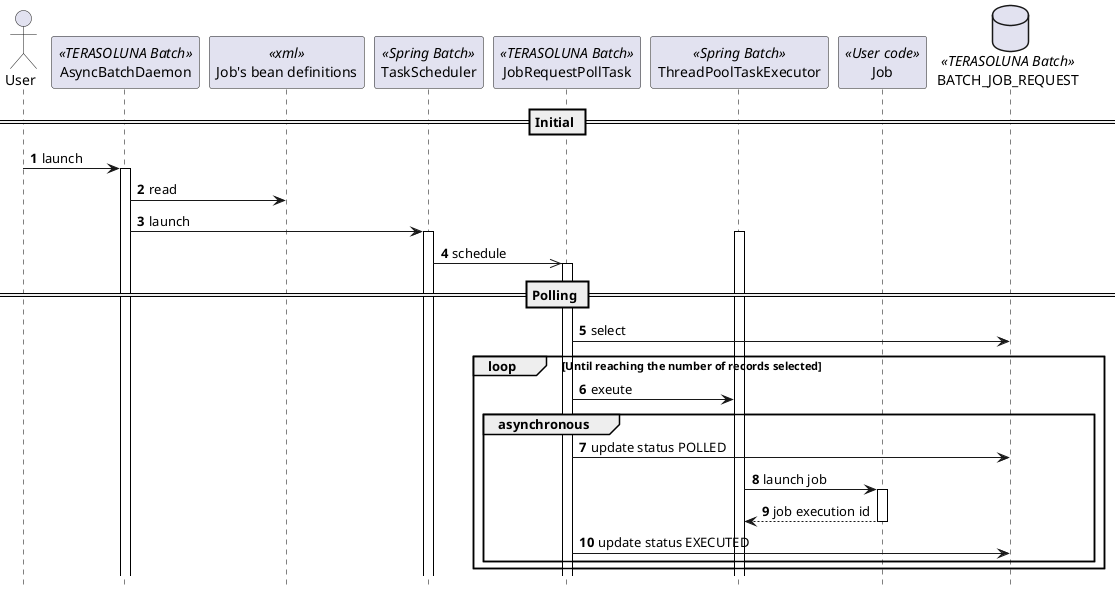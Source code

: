 @startuml

actor User
participant AsyncBatchDaemon <<TERASOLUNA Batch>>
participant "Job's bean definitions" as JobBeanDefinition <<xml>>
participant TaskScheduler <<Spring Batch>>
participant JobRequestPollTask <<TERASOLUNA Batch>>
participant ThreadPoolTaskExecutor <<Spring Batch>>
participant Job <<User code>>
database BATCH_JOB_REQUEST <<TERASOLUNA Batch>>

autonumber
hide footbox

== Initial ==
User -> AsyncBatchDaemon : launch
activate AsyncBatchDaemon
AsyncBatchDaemon -> JobBeanDefinition : read
AsyncBatchDaemon -> TaskScheduler : launch
activate TaskScheduler
activate ThreadPoolTaskExecutor
TaskScheduler ->> JobRequestPollTask : schedule
activate JobRequestPollTask

== Polling ==
JobRequestPollTask -> BATCH_JOB_REQUEST : select
loop Until reaching the number of records selected
  JobRequestPollTask -> ThreadPoolTaskExecutor : exeute
  group asynchronous
    JobRequestPollTask -> BATCH_JOB_REQUEST : update status POLLED
    ThreadPoolTaskExecutor -> Job : launch job
    activate Job
    Job --> ThreadPoolTaskExecutor : job execution id
    deactivate Job
    JobRequestPollTask -> BATCH_JOB_REQUEST : update status EXECUTED
  end
end

'Set styles such as format and color of each figure
skinparam Note {
  BackgroundColor #b1f8fa
  BorderColor black
}

skinparam Class {
  BorderColor black
  ArrowColor black
}

skinparam Sequence {
  BorderColor black
  ActorBorderColor black
  ArrowColor black
  LifeLineBorderColor black
  BoxLineColor black
  ParticipantBorderColor black
  EntityBorderColor black
}

skinparam componentStyle uml2

skinparam Component {
  BorderColor black
  ArrowColor black
}

skinparam Interface {
  BorderColor black
  ArrowColor black
}

@enduml
